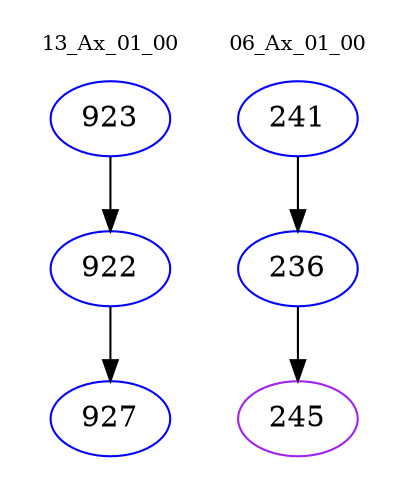 digraph{
subgraph cluster_0 {
color = white
label = "13_Ax_01_00";
fontsize=10;
T0_923 [label="923", color="blue"]
T0_923 -> T0_922 [color="black"]
T0_922 [label="922", color="blue"]
T0_922 -> T0_927 [color="black"]
T0_927 [label="927", color="blue"]
}
subgraph cluster_1 {
color = white
label = "06_Ax_01_00";
fontsize=10;
T1_241 [label="241", color="blue"]
T1_241 -> T1_236 [color="black"]
T1_236 [label="236", color="blue"]
T1_236 -> T1_245 [color="black"]
T1_245 [label="245", color="purple"]
}
}

